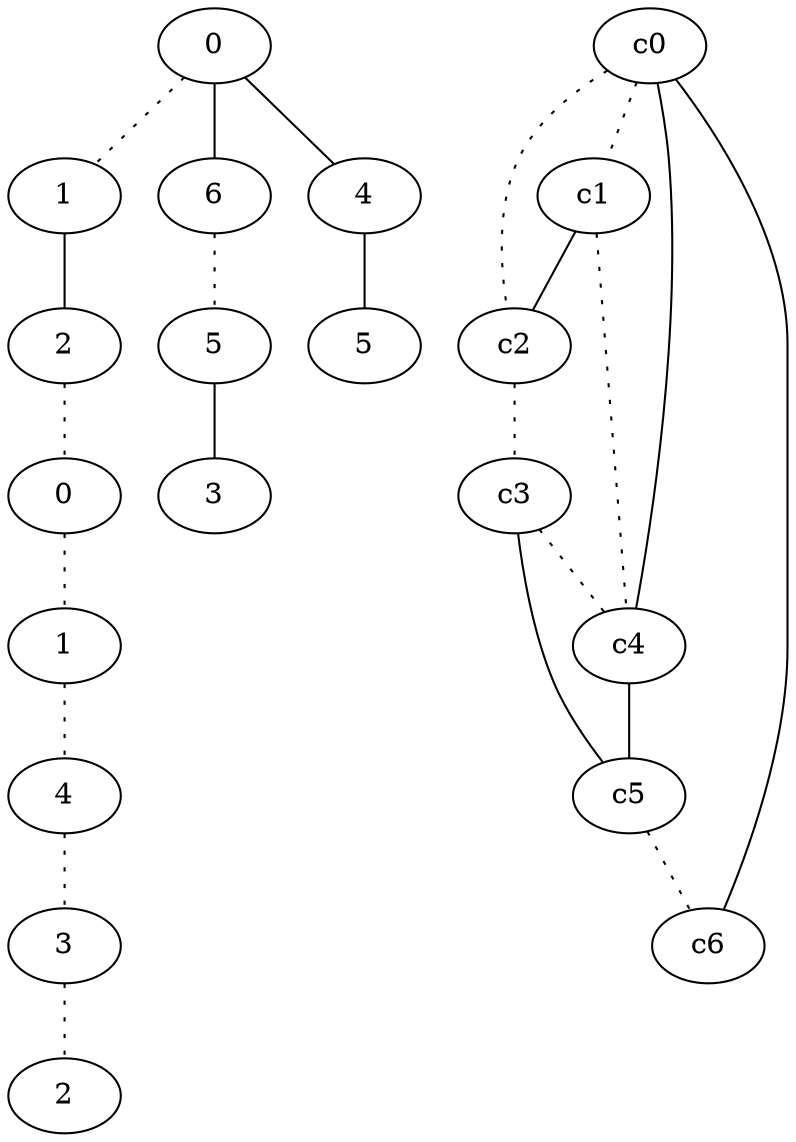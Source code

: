 graph {
a0[label=0];
a1[label=1];
a2[label=2];
a3[label=0];
a4[label=1];
a5[label=4];
a6[label=3];
a7[label=2];
a8[label=6];
a9[label=5];
a10[label=3];
a11[label=4];
a12[label=5];
a0 -- a1 [style=dotted];
a0 -- a8;
a0 -- a11;
a1 -- a2;
a2 -- a3 [style=dotted];
a3 -- a4 [style=dotted];
a4 -- a5 [style=dotted];
a5 -- a6 [style=dotted];
a6 -- a7 [style=dotted];
a8 -- a9 [style=dotted];
a9 -- a10;
a11 -- a12;
c0 -- c1 [style=dotted];
c0 -- c2 [style=dotted];
c0 -- c4;
c0 -- c6;
c1 -- c2;
c1 -- c4 [style=dotted];
c2 -- c3 [style=dotted];
c3 -- c4 [style=dotted];
c3 -- c5;
c4 -- c5;
c5 -- c6 [style=dotted];
}
